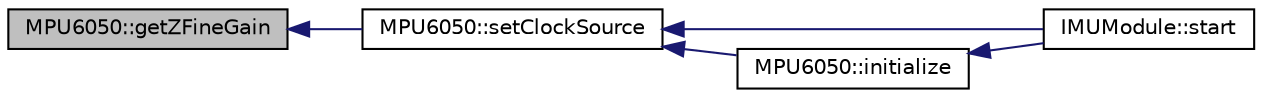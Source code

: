 digraph "MPU6050::getZFineGain"
{
  edge [fontname="Helvetica",fontsize="10",labelfontname="Helvetica",labelfontsize="10"];
  node [fontname="Helvetica",fontsize="10",shape=record];
  rankdir="LR";
  Node648 [label="MPU6050::getZFineGain",height=0.2,width=0.4,color="black", fillcolor="grey75", style="filled", fontcolor="black"];
  Node648 -> Node649 [dir="back",color="midnightblue",fontsize="10",style="solid",fontname="Helvetica"];
  Node649 [label="MPU6050::setClockSource",height=0.2,width=0.4,color="black", fillcolor="white", style="filled",URL="$class_m_p_u6050.html#a4c1cd147d038e024bdeaa053c4d77734",tooltip="Set clock source setting. "];
  Node649 -> Node650 [dir="back",color="midnightblue",fontsize="10",style="solid",fontname="Helvetica"];
  Node650 [label="IMUModule::start",height=0.2,width=0.4,color="black", fillcolor="white", style="filled",URL="$class_i_m_u_module.html#aba29f7665d8ec8f0eefe802f1c2b741c",tooltip="Called once to initialize the module. "];
  Node649 -> Node651 [dir="back",color="midnightblue",fontsize="10",style="solid",fontname="Helvetica"];
  Node651 [label="MPU6050::initialize",height=0.2,width=0.4,color="black", fillcolor="white", style="filled",URL="$class_m_p_u6050.html#abd8fc6c18adf158011118fbccc7e7054",tooltip="Power on and prepare for general usage. "];
  Node651 -> Node650 [dir="back",color="midnightblue",fontsize="10",style="solid",fontname="Helvetica"];
}
